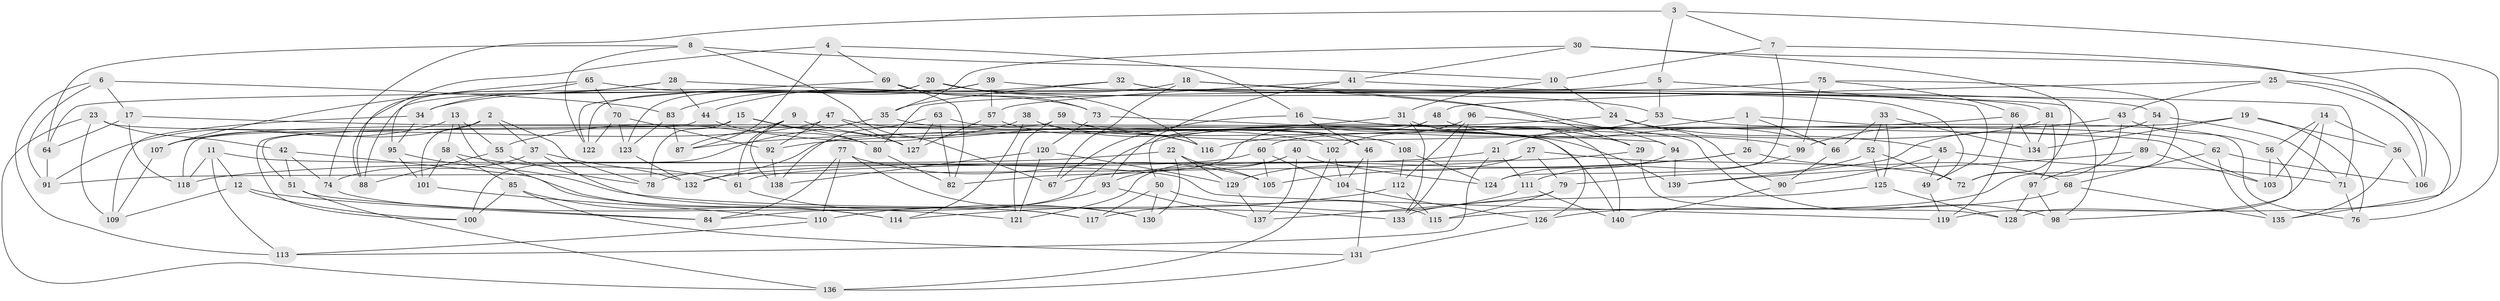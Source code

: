 // coarse degree distribution, {4: 0.5454545454545454, 6: 0.21212121212121213, 5: 0.18181818181818182, 3: 0.06060606060606061}
// Generated by graph-tools (version 1.1) at 2025/38/03/04/25 23:38:11]
// undirected, 140 vertices, 280 edges
graph export_dot {
  node [color=gray90,style=filled];
  1;
  2;
  3;
  4;
  5;
  6;
  7;
  8;
  9;
  10;
  11;
  12;
  13;
  14;
  15;
  16;
  17;
  18;
  19;
  20;
  21;
  22;
  23;
  24;
  25;
  26;
  27;
  28;
  29;
  30;
  31;
  32;
  33;
  34;
  35;
  36;
  37;
  38;
  39;
  40;
  41;
  42;
  43;
  44;
  45;
  46;
  47;
  48;
  49;
  50;
  51;
  52;
  53;
  54;
  55;
  56;
  57;
  58;
  59;
  60;
  61;
  62;
  63;
  64;
  65;
  66;
  67;
  68;
  69;
  70;
  71;
  72;
  73;
  74;
  75;
  76;
  77;
  78;
  79;
  80;
  81;
  82;
  83;
  84;
  85;
  86;
  87;
  88;
  89;
  90;
  91;
  92;
  93;
  94;
  95;
  96;
  97;
  98;
  99;
  100;
  101;
  102;
  103;
  104;
  105;
  106;
  107;
  108;
  109;
  110;
  111;
  112;
  113;
  114;
  115;
  116;
  117;
  118;
  119;
  120;
  121;
  122;
  123;
  124;
  125;
  126;
  127;
  128;
  129;
  130;
  131;
  132;
  133;
  134;
  135;
  136;
  137;
  138;
  139;
  140;
  1 -- 26;
  1 -- 76;
  1 -- 21;
  1 -- 66;
  2 -- 37;
  2 -- 78;
  2 -- 101;
  2 -- 107;
  3 -- 74;
  3 -- 5;
  3 -- 76;
  3 -- 7;
  4 -- 87;
  4 -- 16;
  4 -- 88;
  4 -- 69;
  5 -- 49;
  5 -- 64;
  5 -- 53;
  6 -- 83;
  6 -- 17;
  6 -- 113;
  6 -- 91;
  7 -- 10;
  7 -- 124;
  7 -- 106;
  8 -- 10;
  8 -- 122;
  8 -- 64;
  8 -- 67;
  9 -- 61;
  9 -- 116;
  9 -- 87;
  9 -- 138;
  10 -- 31;
  10 -- 24;
  11 -- 113;
  11 -- 12;
  11 -- 119;
  11 -- 118;
  12 -- 84;
  12 -- 109;
  12 -- 100;
  13 -- 91;
  13 -- 58;
  13 -- 55;
  13 -- 114;
  14 -- 56;
  14 -- 36;
  14 -- 128;
  14 -- 103;
  15 -- 78;
  15 -- 127;
  15 -- 51;
  15 -- 80;
  16 -- 29;
  16 -- 67;
  16 -- 46;
  17 -- 64;
  17 -- 103;
  17 -- 118;
  18 -- 29;
  18 -- 98;
  18 -- 34;
  18 -- 67;
  19 -- 134;
  19 -- 76;
  19 -- 60;
  19 -- 36;
  20 -- 123;
  20 -- 53;
  20 -- 116;
  20 -- 88;
  21 -- 132;
  21 -- 113;
  21 -- 111;
  22 -- 129;
  22 -- 118;
  22 -- 130;
  22 -- 105;
  23 -- 140;
  23 -- 42;
  23 -- 136;
  23 -- 109;
  24 -- 132;
  24 -- 45;
  24 -- 90;
  25 -- 48;
  25 -- 43;
  25 -- 135;
  25 -- 106;
  26 -- 105;
  26 -- 68;
  26 -- 67;
  27 -- 129;
  27 -- 79;
  27 -- 72;
  27 -- 91;
  28 -- 94;
  28 -- 34;
  28 -- 44;
  28 -- 88;
  29 -- 128;
  29 -- 61;
  30 -- 41;
  30 -- 72;
  30 -- 35;
  30 -- 119;
  31 -- 87;
  31 -- 133;
  31 -- 140;
  32 -- 44;
  32 -- 49;
  32 -- 35;
  32 -- 81;
  33 -- 52;
  33 -- 125;
  33 -- 134;
  33 -- 66;
  34 -- 109;
  34 -- 95;
  35 -- 100;
  35 -- 108;
  36 -- 135;
  36 -- 106;
  37 -- 132;
  37 -- 117;
  37 -- 74;
  38 -- 139;
  38 -- 114;
  38 -- 55;
  38 -- 46;
  39 -- 57;
  39 -- 71;
  39 -- 122;
  39 -- 83;
  40 -- 124;
  40 -- 137;
  40 -- 93;
  40 -- 121;
  41 -- 54;
  41 -- 93;
  41 -- 57;
  42 -- 117;
  42 -- 51;
  42 -- 74;
  43 -- 72;
  43 -- 99;
  43 -- 56;
  44 -- 100;
  44 -- 80;
  45 -- 49;
  45 -- 90;
  45 -- 71;
  46 -- 131;
  46 -- 104;
  47 -- 107;
  47 -- 102;
  47 -- 92;
  47 -- 127;
  48 -- 82;
  48 -- 50;
  48 -- 66;
  49 -- 119;
  50 -- 130;
  50 -- 115;
  50 -- 117;
  51 -- 84;
  51 -- 136;
  52 -- 125;
  52 -- 79;
  52 -- 72;
  53 -- 62;
  53 -- 116;
  54 -- 71;
  54 -- 139;
  54 -- 89;
  55 -- 88;
  55 -- 78;
  56 -- 103;
  56 -- 98;
  57 -- 116;
  57 -- 127;
  58 -- 101;
  58 -- 85;
  58 -- 61;
  59 -- 118;
  59 -- 126;
  59 -- 121;
  59 -- 99;
  60 -- 78;
  60 -- 105;
  60 -- 104;
  61 -- 130;
  62 -- 135;
  62 -- 106;
  62 -- 68;
  63 -- 82;
  63 -- 108;
  63 -- 127;
  63 -- 138;
  64 -- 91;
  65 -- 107;
  65 -- 73;
  65 -- 70;
  65 -- 95;
  66 -- 90;
  68 -- 135;
  68 -- 126;
  69 -- 73;
  69 -- 122;
  69 -- 82;
  70 -- 122;
  70 -- 92;
  70 -- 123;
  71 -- 76;
  73 -- 120;
  73 -- 94;
  74 -- 121;
  75 -- 80;
  75 -- 99;
  75 -- 115;
  75 -- 86;
  77 -- 105;
  77 -- 84;
  77 -- 110;
  77 -- 130;
  79 -- 115;
  79 -- 137;
  80 -- 82;
  81 -- 84;
  81 -- 97;
  81 -- 134;
  83 -- 87;
  83 -- 123;
  85 -- 131;
  85 -- 100;
  85 -- 114;
  86 -- 92;
  86 -- 119;
  86 -- 134;
  89 -- 139;
  89 -- 97;
  89 -- 103;
  90 -- 140;
  92 -- 138;
  93 -- 110;
  93 -- 137;
  94 -- 124;
  94 -- 139;
  95 -- 133;
  95 -- 101;
  96 -- 102;
  96 -- 112;
  96 -- 133;
  96 -- 98;
  97 -- 98;
  97 -- 128;
  99 -- 111;
  101 -- 110;
  102 -- 136;
  102 -- 104;
  104 -- 126;
  107 -- 109;
  108 -- 124;
  108 -- 112;
  110 -- 113;
  111 -- 140;
  111 -- 117;
  112 -- 114;
  112 -- 115;
  120 -- 121;
  120 -- 138;
  120 -- 129;
  123 -- 132;
  125 -- 128;
  125 -- 133;
  126 -- 131;
  129 -- 137;
  131 -- 136;
}
